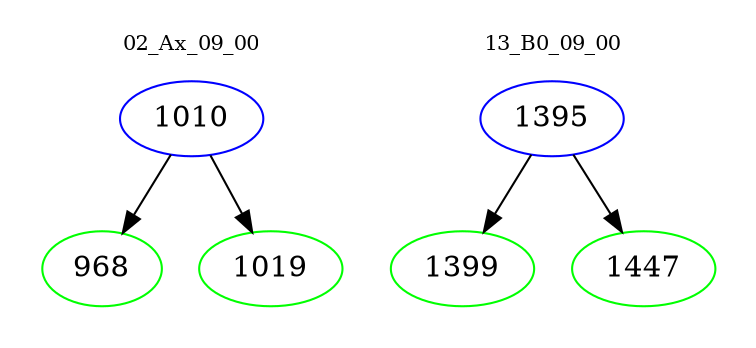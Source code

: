 digraph{
subgraph cluster_0 {
color = white
label = "02_Ax_09_00";
fontsize=10;
T0_1010 [label="1010", color="blue"]
T0_1010 -> T0_968 [color="black"]
T0_968 [label="968", color="green"]
T0_1010 -> T0_1019 [color="black"]
T0_1019 [label="1019", color="green"]
}
subgraph cluster_1 {
color = white
label = "13_B0_09_00";
fontsize=10;
T1_1395 [label="1395", color="blue"]
T1_1395 -> T1_1399 [color="black"]
T1_1399 [label="1399", color="green"]
T1_1395 -> T1_1447 [color="black"]
T1_1447 [label="1447", color="green"]
}
}
